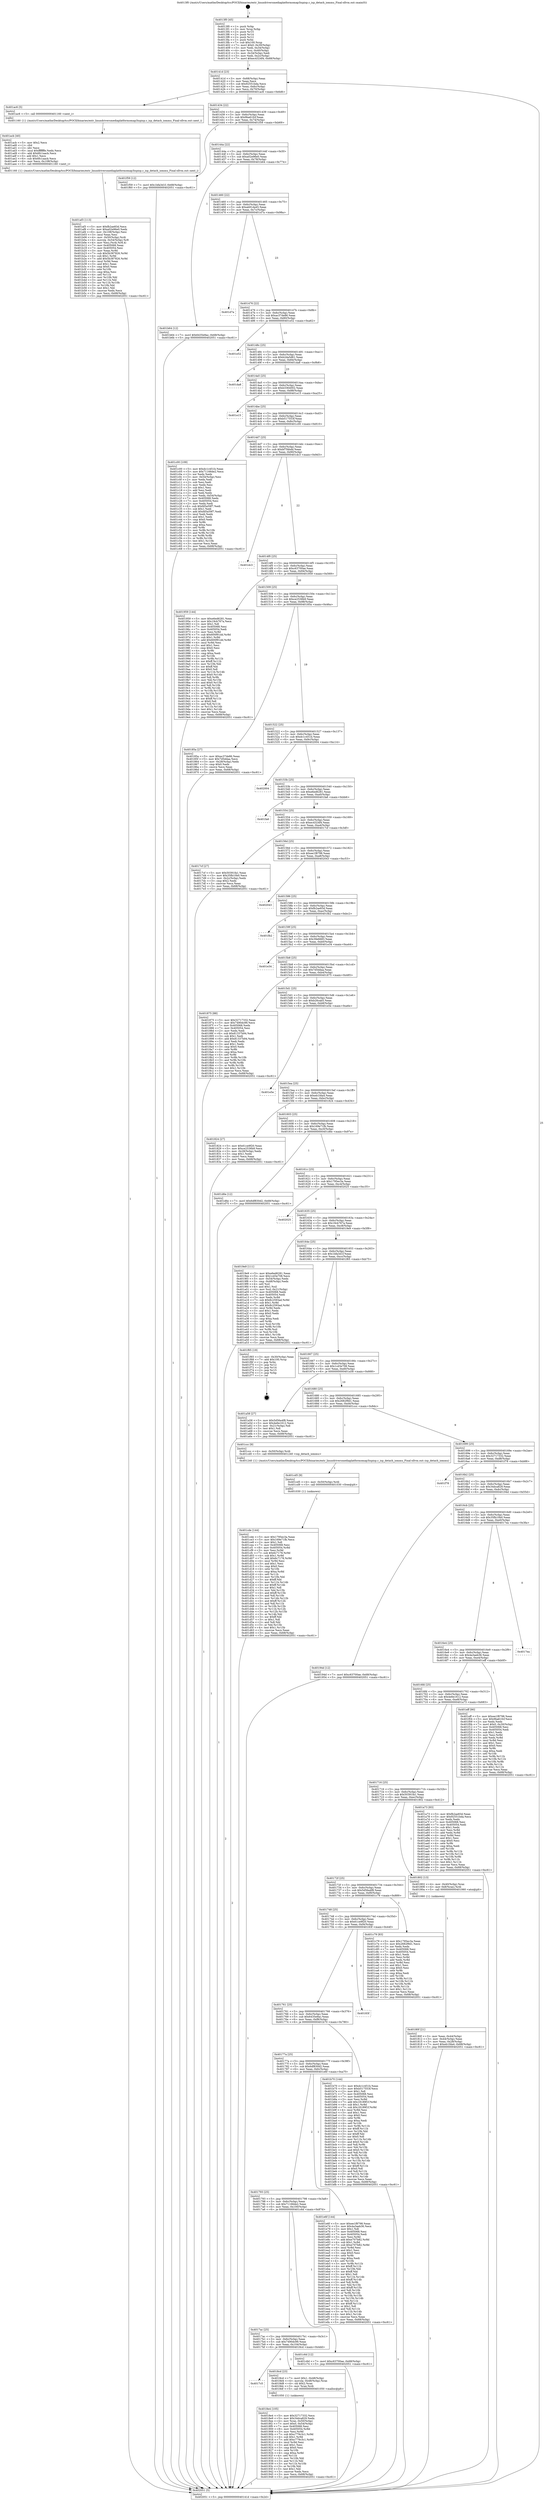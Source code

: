 digraph "0x4013f0" {
  label = "0x4013f0 (/mnt/c/Users/mathe/Desktop/tcc/POCII/binaries/extr_linuxdriversmediaplatformomap3ispisp.c_isp_detach_iommu_Final-ollvm.out::main(0))"
  labelloc = "t"
  node[shape=record]

  Entry [label="",width=0.3,height=0.3,shape=circle,fillcolor=black,style=filled]
  "0x40141d" [label="{
     0x40141d [23]\l
     | [instrs]\l
     &nbsp;&nbsp;0x40141d \<+3\>: mov -0x68(%rbp),%eax\l
     &nbsp;&nbsp;0x401420 \<+2\>: mov %eax,%ecx\l
     &nbsp;&nbsp;0x401422 \<+6\>: sub $0x92551bda,%ecx\l
     &nbsp;&nbsp;0x401428 \<+3\>: mov %eax,-0x6c(%rbp)\l
     &nbsp;&nbsp;0x40142b \<+3\>: mov %ecx,-0x70(%rbp)\l
     &nbsp;&nbsp;0x40142e \<+6\>: je 0000000000401ac6 \<main+0x6d6\>\l
  }"]
  "0x401ac6" [label="{
     0x401ac6 [5]\l
     | [instrs]\l
     &nbsp;&nbsp;0x401ac6 \<+5\>: call 0000000000401160 \<next_i\>\l
     | [calls]\l
     &nbsp;&nbsp;0x401160 \{1\} (/mnt/c/Users/mathe/Desktop/tcc/POCII/binaries/extr_linuxdriversmediaplatformomap3ispisp.c_isp_detach_iommu_Final-ollvm.out::next_i)\l
  }"]
  "0x401434" [label="{
     0x401434 [22]\l
     | [instrs]\l
     &nbsp;&nbsp;0x401434 \<+5\>: jmp 0000000000401439 \<main+0x49\>\l
     &nbsp;&nbsp;0x401439 \<+3\>: mov -0x6c(%rbp),%eax\l
     &nbsp;&nbsp;0x40143c \<+5\>: sub $0x9ba61fcf,%eax\l
     &nbsp;&nbsp;0x401441 \<+3\>: mov %eax,-0x74(%rbp)\l
     &nbsp;&nbsp;0x401444 \<+6\>: je 0000000000401f59 \<main+0xb69\>\l
  }"]
  Exit [label="",width=0.3,height=0.3,shape=circle,fillcolor=black,style=filled,peripheries=2]
  "0x401f59" [label="{
     0x401f59 [12]\l
     | [instrs]\l
     &nbsp;&nbsp;0x401f59 \<+7\>: movl $0x1bfa3d1f,-0x68(%rbp)\l
     &nbsp;&nbsp;0x401f60 \<+5\>: jmp 0000000000402051 \<main+0xc61\>\l
  }"]
  "0x40144a" [label="{
     0x40144a [22]\l
     | [instrs]\l
     &nbsp;&nbsp;0x40144a \<+5\>: jmp 000000000040144f \<main+0x5f\>\l
     &nbsp;&nbsp;0x40144f \<+3\>: mov -0x6c(%rbp),%eax\l
     &nbsp;&nbsp;0x401452 \<+5\>: sub $0xa02e96e0,%eax\l
     &nbsp;&nbsp;0x401457 \<+3\>: mov %eax,-0x78(%rbp)\l
     &nbsp;&nbsp;0x40145a \<+6\>: je 0000000000401b64 \<main+0x774\>\l
  }"]
  "0x401cde" [label="{
     0x401cde [144]\l
     | [instrs]\l
     &nbsp;&nbsp;0x401cde \<+5\>: mov $0x1795ec3a,%eax\l
     &nbsp;&nbsp;0x401ce3 \<+5\>: mov $0x169e71fb,%ecx\l
     &nbsp;&nbsp;0x401ce8 \<+2\>: mov $0x1,%dl\l
     &nbsp;&nbsp;0x401cea \<+7\>: mov 0x405068,%esi\l
     &nbsp;&nbsp;0x401cf1 \<+8\>: mov 0x405054,%r8d\l
     &nbsp;&nbsp;0x401cf9 \<+3\>: mov %esi,%r9d\l
     &nbsp;&nbsp;0x401cfc \<+7\>: sub $0x6c7178,%r9d\l
     &nbsp;&nbsp;0x401d03 \<+4\>: sub $0x1,%r9d\l
     &nbsp;&nbsp;0x401d07 \<+7\>: add $0x6c7178,%r9d\l
     &nbsp;&nbsp;0x401d0e \<+4\>: imul %r9d,%esi\l
     &nbsp;&nbsp;0x401d12 \<+3\>: and $0x1,%esi\l
     &nbsp;&nbsp;0x401d15 \<+3\>: cmp $0x0,%esi\l
     &nbsp;&nbsp;0x401d18 \<+4\>: sete %r10b\l
     &nbsp;&nbsp;0x401d1c \<+4\>: cmp $0xa,%r8d\l
     &nbsp;&nbsp;0x401d20 \<+4\>: setl %r11b\l
     &nbsp;&nbsp;0x401d24 \<+3\>: mov %r10b,%bl\l
     &nbsp;&nbsp;0x401d27 \<+3\>: xor $0xff,%bl\l
     &nbsp;&nbsp;0x401d2a \<+3\>: mov %r11b,%r14b\l
     &nbsp;&nbsp;0x401d2d \<+4\>: xor $0xff,%r14b\l
     &nbsp;&nbsp;0x401d31 \<+3\>: xor $0x1,%dl\l
     &nbsp;&nbsp;0x401d34 \<+3\>: mov %bl,%r15b\l
     &nbsp;&nbsp;0x401d37 \<+4\>: and $0xff,%r15b\l
     &nbsp;&nbsp;0x401d3b \<+3\>: and %dl,%r10b\l
     &nbsp;&nbsp;0x401d3e \<+3\>: mov %r14b,%r12b\l
     &nbsp;&nbsp;0x401d41 \<+4\>: and $0xff,%r12b\l
     &nbsp;&nbsp;0x401d45 \<+3\>: and %dl,%r11b\l
     &nbsp;&nbsp;0x401d48 \<+3\>: or %r10b,%r15b\l
     &nbsp;&nbsp;0x401d4b \<+3\>: or %r11b,%r12b\l
     &nbsp;&nbsp;0x401d4e \<+3\>: xor %r12b,%r15b\l
     &nbsp;&nbsp;0x401d51 \<+3\>: or %r14b,%bl\l
     &nbsp;&nbsp;0x401d54 \<+3\>: xor $0xff,%bl\l
     &nbsp;&nbsp;0x401d57 \<+3\>: or $0x1,%dl\l
     &nbsp;&nbsp;0x401d5a \<+2\>: and %dl,%bl\l
     &nbsp;&nbsp;0x401d5c \<+3\>: or %bl,%r15b\l
     &nbsp;&nbsp;0x401d5f \<+4\>: test $0x1,%r15b\l
     &nbsp;&nbsp;0x401d63 \<+3\>: cmovne %ecx,%eax\l
     &nbsp;&nbsp;0x401d66 \<+3\>: mov %eax,-0x68(%rbp)\l
     &nbsp;&nbsp;0x401d69 \<+5\>: jmp 0000000000402051 \<main+0xc61\>\l
  }"]
  "0x401b64" [label="{
     0x401b64 [12]\l
     | [instrs]\l
     &nbsp;&nbsp;0x401b64 \<+7\>: movl $0x6435e9ac,-0x68(%rbp)\l
     &nbsp;&nbsp;0x401b6b \<+5\>: jmp 0000000000402051 \<main+0xc61\>\l
  }"]
  "0x401460" [label="{
     0x401460 [22]\l
     | [instrs]\l
     &nbsp;&nbsp;0x401460 \<+5\>: jmp 0000000000401465 \<main+0x75\>\l
     &nbsp;&nbsp;0x401465 \<+3\>: mov -0x6c(%rbp),%eax\l
     &nbsp;&nbsp;0x401468 \<+5\>: sub $0xab91da45,%eax\l
     &nbsp;&nbsp;0x40146d \<+3\>: mov %eax,-0x7c(%rbp)\l
     &nbsp;&nbsp;0x401470 \<+6\>: je 0000000000401d7a \<main+0x98a\>\l
  }"]
  "0x401cd5" [label="{
     0x401cd5 [9]\l
     | [instrs]\l
     &nbsp;&nbsp;0x401cd5 \<+4\>: mov -0x50(%rbp),%rdi\l
     &nbsp;&nbsp;0x401cd9 \<+5\>: call 0000000000401030 \<free@plt\>\l
     | [calls]\l
     &nbsp;&nbsp;0x401030 \{1\} (unknown)\l
  }"]
  "0x401d7a" [label="{
     0x401d7a\l
  }", style=dashed]
  "0x401476" [label="{
     0x401476 [22]\l
     | [instrs]\l
     &nbsp;&nbsp;0x401476 \<+5\>: jmp 000000000040147b \<main+0x8b\>\l
     &nbsp;&nbsp;0x40147b \<+3\>: mov -0x6c(%rbp),%eax\l
     &nbsp;&nbsp;0x40147e \<+5\>: sub $0xac37de86,%eax\l
     &nbsp;&nbsp;0x401483 \<+3\>: mov %eax,-0x80(%rbp)\l
     &nbsp;&nbsp;0x401486 \<+6\>: je 0000000000401e52 \<main+0xa62\>\l
  }"]
  "0x401af3" [label="{
     0x401af3 [113]\l
     | [instrs]\l
     &nbsp;&nbsp;0x401af3 \<+5\>: mov $0xfb2ae83d,%ecx\l
     &nbsp;&nbsp;0x401af8 \<+5\>: mov $0xa02e96e0,%edx\l
     &nbsp;&nbsp;0x401afd \<+6\>: mov -0x108(%rbp),%esi\l
     &nbsp;&nbsp;0x401b03 \<+3\>: imul %eax,%esi\l
     &nbsp;&nbsp;0x401b06 \<+4\>: mov -0x50(%rbp),%rdi\l
     &nbsp;&nbsp;0x401b0a \<+4\>: movslq -0x54(%rbp),%r8\l
     &nbsp;&nbsp;0x401b0e \<+4\>: mov %esi,(%rdi,%r8,4)\l
     &nbsp;&nbsp;0x401b12 \<+7\>: mov 0x405068,%eax\l
     &nbsp;&nbsp;0x401b19 \<+7\>: mov 0x405054,%esi\l
     &nbsp;&nbsp;0x401b20 \<+3\>: mov %eax,%r9d\l
     &nbsp;&nbsp;0x401b23 \<+7\>: sub $0x5b387826,%r9d\l
     &nbsp;&nbsp;0x401b2a \<+4\>: sub $0x1,%r9d\l
     &nbsp;&nbsp;0x401b2e \<+7\>: add $0x5b387826,%r9d\l
     &nbsp;&nbsp;0x401b35 \<+4\>: imul %r9d,%eax\l
     &nbsp;&nbsp;0x401b39 \<+3\>: and $0x1,%eax\l
     &nbsp;&nbsp;0x401b3c \<+3\>: cmp $0x0,%eax\l
     &nbsp;&nbsp;0x401b3f \<+4\>: sete %r10b\l
     &nbsp;&nbsp;0x401b43 \<+3\>: cmp $0xa,%esi\l
     &nbsp;&nbsp;0x401b46 \<+4\>: setl %r11b\l
     &nbsp;&nbsp;0x401b4a \<+3\>: mov %r10b,%bl\l
     &nbsp;&nbsp;0x401b4d \<+3\>: and %r11b,%bl\l
     &nbsp;&nbsp;0x401b50 \<+3\>: xor %r11b,%r10b\l
     &nbsp;&nbsp;0x401b53 \<+3\>: or %r10b,%bl\l
     &nbsp;&nbsp;0x401b56 \<+3\>: test $0x1,%bl\l
     &nbsp;&nbsp;0x401b59 \<+3\>: cmovne %edx,%ecx\l
     &nbsp;&nbsp;0x401b5c \<+3\>: mov %ecx,-0x68(%rbp)\l
     &nbsp;&nbsp;0x401b5f \<+5\>: jmp 0000000000402051 \<main+0xc61\>\l
  }"]
  "0x401e52" [label="{
     0x401e52\l
  }", style=dashed]
  "0x40148c" [label="{
     0x40148c [25]\l
     | [instrs]\l
     &nbsp;&nbsp;0x40148c \<+5\>: jmp 0000000000401491 \<main+0xa1\>\l
     &nbsp;&nbsp;0x401491 \<+3\>: mov -0x6c(%rbp),%eax\l
     &nbsp;&nbsp;0x401494 \<+5\>: sub $0xb2da5d61,%eax\l
     &nbsp;&nbsp;0x401499 \<+6\>: mov %eax,-0x84(%rbp)\l
     &nbsp;&nbsp;0x40149f \<+6\>: je 0000000000401da8 \<main+0x9b8\>\l
  }"]
  "0x401acb" [label="{
     0x401acb [40]\l
     | [instrs]\l
     &nbsp;&nbsp;0x401acb \<+5\>: mov $0x2,%ecx\l
     &nbsp;&nbsp;0x401ad0 \<+1\>: cltd\l
     &nbsp;&nbsp;0x401ad1 \<+2\>: idiv %ecx\l
     &nbsp;&nbsp;0x401ad3 \<+6\>: imul $0xfffffffe,%edx,%ecx\l
     &nbsp;&nbsp;0x401ad9 \<+6\>: add $0x6fc1aacb,%ecx\l
     &nbsp;&nbsp;0x401adf \<+3\>: add $0x1,%ecx\l
     &nbsp;&nbsp;0x401ae2 \<+6\>: sub $0x6fc1aacb,%ecx\l
     &nbsp;&nbsp;0x401ae8 \<+6\>: mov %ecx,-0x108(%rbp)\l
     &nbsp;&nbsp;0x401aee \<+5\>: call 0000000000401160 \<next_i\>\l
     | [calls]\l
     &nbsp;&nbsp;0x401160 \{1\} (/mnt/c/Users/mathe/Desktop/tcc/POCII/binaries/extr_linuxdriversmediaplatformomap3ispisp.c_isp_detach_iommu_Final-ollvm.out::next_i)\l
  }"]
  "0x401da8" [label="{
     0x401da8\l
  }", style=dashed]
  "0x4014a5" [label="{
     0x4014a5 [25]\l
     | [instrs]\l
     &nbsp;&nbsp;0x4014a5 \<+5\>: jmp 00000000004014aa \<main+0xba\>\l
     &nbsp;&nbsp;0x4014aa \<+3\>: mov -0x6c(%rbp),%eax\l
     &nbsp;&nbsp;0x4014ad \<+5\>: sub $0xb3364002,%eax\l
     &nbsp;&nbsp;0x4014b2 \<+6\>: mov %eax,-0x88(%rbp)\l
     &nbsp;&nbsp;0x4014b8 \<+6\>: je 0000000000401e15 \<main+0xa25\>\l
  }"]
  "0x4018e4" [label="{
     0x4018e4 [105]\l
     | [instrs]\l
     &nbsp;&nbsp;0x4018e4 \<+5\>: mov $0x32717332,%ecx\l
     &nbsp;&nbsp;0x4018e9 \<+5\>: mov $0x34dca829,%edx\l
     &nbsp;&nbsp;0x4018ee \<+4\>: mov %rax,-0x50(%rbp)\l
     &nbsp;&nbsp;0x4018f2 \<+7\>: movl $0x0,-0x54(%rbp)\l
     &nbsp;&nbsp;0x4018f9 \<+7\>: mov 0x405068,%esi\l
     &nbsp;&nbsp;0x401900 \<+8\>: mov 0x405054,%r8d\l
     &nbsp;&nbsp;0x401908 \<+3\>: mov %esi,%r9d\l
     &nbsp;&nbsp;0x40190b \<+7\>: sub $0xc779c3c1,%r9d\l
     &nbsp;&nbsp;0x401912 \<+4\>: sub $0x1,%r9d\l
     &nbsp;&nbsp;0x401916 \<+7\>: add $0xc779c3c1,%r9d\l
     &nbsp;&nbsp;0x40191d \<+4\>: imul %r9d,%esi\l
     &nbsp;&nbsp;0x401921 \<+3\>: and $0x1,%esi\l
     &nbsp;&nbsp;0x401924 \<+3\>: cmp $0x0,%esi\l
     &nbsp;&nbsp;0x401927 \<+4\>: sete %r10b\l
     &nbsp;&nbsp;0x40192b \<+4\>: cmp $0xa,%r8d\l
     &nbsp;&nbsp;0x40192f \<+4\>: setl %r11b\l
     &nbsp;&nbsp;0x401933 \<+3\>: mov %r10b,%bl\l
     &nbsp;&nbsp;0x401936 \<+3\>: and %r11b,%bl\l
     &nbsp;&nbsp;0x401939 \<+3\>: xor %r11b,%r10b\l
     &nbsp;&nbsp;0x40193c \<+3\>: or %r10b,%bl\l
     &nbsp;&nbsp;0x40193f \<+3\>: test $0x1,%bl\l
     &nbsp;&nbsp;0x401942 \<+3\>: cmovne %edx,%ecx\l
     &nbsp;&nbsp;0x401945 \<+3\>: mov %ecx,-0x68(%rbp)\l
     &nbsp;&nbsp;0x401948 \<+5\>: jmp 0000000000402051 \<main+0xc61\>\l
  }"]
  "0x401e15" [label="{
     0x401e15\l
  }", style=dashed]
  "0x4014be" [label="{
     0x4014be [25]\l
     | [instrs]\l
     &nbsp;&nbsp;0x4014be \<+5\>: jmp 00000000004014c3 \<main+0xd3\>\l
     &nbsp;&nbsp;0x4014c3 \<+3\>: mov -0x6c(%rbp),%eax\l
     &nbsp;&nbsp;0x4014c6 \<+5\>: sub $0xb517553f,%eax\l
     &nbsp;&nbsp;0x4014cb \<+6\>: mov %eax,-0x8c(%rbp)\l
     &nbsp;&nbsp;0x4014d1 \<+6\>: je 0000000000401c00 \<main+0x810\>\l
  }"]
  "0x4017c5" [label="{
     0x4017c5\l
  }", style=dashed]
  "0x401c00" [label="{
     0x401c00 [109]\l
     | [instrs]\l
     &nbsp;&nbsp;0x401c00 \<+5\>: mov $0xdc1c451b,%eax\l
     &nbsp;&nbsp;0x401c05 \<+5\>: mov $0x71166de2,%ecx\l
     &nbsp;&nbsp;0x401c0a \<+2\>: xor %edx,%edx\l
     &nbsp;&nbsp;0x401c0c \<+3\>: mov -0x54(%rbp),%esi\l
     &nbsp;&nbsp;0x401c0f \<+2\>: mov %edx,%edi\l
     &nbsp;&nbsp;0x401c11 \<+2\>: sub %esi,%edi\l
     &nbsp;&nbsp;0x401c13 \<+2\>: mov %edx,%esi\l
     &nbsp;&nbsp;0x401c15 \<+3\>: sub $0x1,%esi\l
     &nbsp;&nbsp;0x401c18 \<+2\>: add %esi,%edi\l
     &nbsp;&nbsp;0x401c1a \<+2\>: sub %edi,%edx\l
     &nbsp;&nbsp;0x401c1c \<+3\>: mov %edx,-0x54(%rbp)\l
     &nbsp;&nbsp;0x401c1f \<+7\>: mov 0x405068,%edx\l
     &nbsp;&nbsp;0x401c26 \<+7\>: mov 0x405054,%esi\l
     &nbsp;&nbsp;0x401c2d \<+2\>: mov %edx,%edi\l
     &nbsp;&nbsp;0x401c2f \<+6\>: sub $0xfd5a59f7,%edi\l
     &nbsp;&nbsp;0x401c35 \<+3\>: sub $0x1,%edi\l
     &nbsp;&nbsp;0x401c38 \<+6\>: add $0xfd5a59f7,%edi\l
     &nbsp;&nbsp;0x401c3e \<+3\>: imul %edi,%edx\l
     &nbsp;&nbsp;0x401c41 \<+3\>: and $0x1,%edx\l
     &nbsp;&nbsp;0x401c44 \<+3\>: cmp $0x0,%edx\l
     &nbsp;&nbsp;0x401c47 \<+4\>: sete %r8b\l
     &nbsp;&nbsp;0x401c4b \<+3\>: cmp $0xa,%esi\l
     &nbsp;&nbsp;0x401c4e \<+4\>: setl %r9b\l
     &nbsp;&nbsp;0x401c52 \<+3\>: mov %r8b,%r10b\l
     &nbsp;&nbsp;0x401c55 \<+3\>: and %r9b,%r10b\l
     &nbsp;&nbsp;0x401c58 \<+3\>: xor %r9b,%r8b\l
     &nbsp;&nbsp;0x401c5b \<+3\>: or %r8b,%r10b\l
     &nbsp;&nbsp;0x401c5e \<+4\>: test $0x1,%r10b\l
     &nbsp;&nbsp;0x401c62 \<+3\>: cmovne %ecx,%eax\l
     &nbsp;&nbsp;0x401c65 \<+3\>: mov %eax,-0x68(%rbp)\l
     &nbsp;&nbsp;0x401c68 \<+5\>: jmp 0000000000402051 \<main+0xc61\>\l
  }"]
  "0x4014d7" [label="{
     0x4014d7 [25]\l
     | [instrs]\l
     &nbsp;&nbsp;0x4014d7 \<+5\>: jmp 00000000004014dc \<main+0xec\>\l
     &nbsp;&nbsp;0x4014dc \<+3\>: mov -0x6c(%rbp),%eax\l
     &nbsp;&nbsp;0x4014df \<+5\>: sub $0xbf7f4bdd,%eax\l
     &nbsp;&nbsp;0x4014e4 \<+6\>: mov %eax,-0x90(%rbp)\l
     &nbsp;&nbsp;0x4014ea \<+6\>: je 0000000000401dc3 \<main+0x9d3\>\l
  }"]
  "0x4018cd" [label="{
     0x4018cd [23]\l
     | [instrs]\l
     &nbsp;&nbsp;0x4018cd \<+7\>: movl $0x1,-0x48(%rbp)\l
     &nbsp;&nbsp;0x4018d4 \<+4\>: movslq -0x48(%rbp),%rax\l
     &nbsp;&nbsp;0x4018d8 \<+4\>: shl $0x2,%rax\l
     &nbsp;&nbsp;0x4018dc \<+3\>: mov %rax,%rdi\l
     &nbsp;&nbsp;0x4018df \<+5\>: call 0000000000401050 \<malloc@plt\>\l
     | [calls]\l
     &nbsp;&nbsp;0x401050 \{1\} (unknown)\l
  }"]
  "0x401dc3" [label="{
     0x401dc3\l
  }", style=dashed]
  "0x4014f0" [label="{
     0x4014f0 [25]\l
     | [instrs]\l
     &nbsp;&nbsp;0x4014f0 \<+5\>: jmp 00000000004014f5 \<main+0x105\>\l
     &nbsp;&nbsp;0x4014f5 \<+3\>: mov -0x6c(%rbp),%eax\l
     &nbsp;&nbsp;0x4014f8 \<+5\>: sub $0xc63700ae,%eax\l
     &nbsp;&nbsp;0x4014fd \<+6\>: mov %eax,-0x94(%rbp)\l
     &nbsp;&nbsp;0x401503 \<+6\>: je 0000000000401959 \<main+0x569\>\l
  }"]
  "0x4017ac" [label="{
     0x4017ac [25]\l
     | [instrs]\l
     &nbsp;&nbsp;0x4017ac \<+5\>: jmp 00000000004017b1 \<main+0x3c1\>\l
     &nbsp;&nbsp;0x4017b1 \<+3\>: mov -0x6c(%rbp),%eax\l
     &nbsp;&nbsp;0x4017b4 \<+5\>: sub $0x7490dc99,%eax\l
     &nbsp;&nbsp;0x4017b9 \<+6\>: mov %eax,-0x104(%rbp)\l
     &nbsp;&nbsp;0x4017bf \<+6\>: je 00000000004018cd \<main+0x4dd\>\l
  }"]
  "0x401959" [label="{
     0x401959 [144]\l
     | [instrs]\l
     &nbsp;&nbsp;0x401959 \<+5\>: mov $0xe6ed6281,%eax\l
     &nbsp;&nbsp;0x40195e \<+5\>: mov $0x19cb767a,%ecx\l
     &nbsp;&nbsp;0x401963 \<+2\>: mov $0x1,%dl\l
     &nbsp;&nbsp;0x401965 \<+7\>: mov 0x405068,%esi\l
     &nbsp;&nbsp;0x40196c \<+7\>: mov 0x405054,%edi\l
     &nbsp;&nbsp;0x401973 \<+3\>: mov %esi,%r8d\l
     &nbsp;&nbsp;0x401976 \<+7\>: sub $0x600f91dd,%r8d\l
     &nbsp;&nbsp;0x40197d \<+4\>: sub $0x1,%r8d\l
     &nbsp;&nbsp;0x401981 \<+7\>: add $0x600f91dd,%r8d\l
     &nbsp;&nbsp;0x401988 \<+4\>: imul %r8d,%esi\l
     &nbsp;&nbsp;0x40198c \<+3\>: and $0x1,%esi\l
     &nbsp;&nbsp;0x40198f \<+3\>: cmp $0x0,%esi\l
     &nbsp;&nbsp;0x401992 \<+4\>: sete %r9b\l
     &nbsp;&nbsp;0x401996 \<+3\>: cmp $0xa,%edi\l
     &nbsp;&nbsp;0x401999 \<+4\>: setl %r10b\l
     &nbsp;&nbsp;0x40199d \<+3\>: mov %r9b,%r11b\l
     &nbsp;&nbsp;0x4019a0 \<+4\>: xor $0xff,%r11b\l
     &nbsp;&nbsp;0x4019a4 \<+3\>: mov %r10b,%bl\l
     &nbsp;&nbsp;0x4019a7 \<+3\>: xor $0xff,%bl\l
     &nbsp;&nbsp;0x4019aa \<+3\>: xor $0x0,%dl\l
     &nbsp;&nbsp;0x4019ad \<+3\>: mov %r11b,%r14b\l
     &nbsp;&nbsp;0x4019b0 \<+4\>: and $0x0,%r14b\l
     &nbsp;&nbsp;0x4019b4 \<+3\>: and %dl,%r9b\l
     &nbsp;&nbsp;0x4019b7 \<+3\>: mov %bl,%r15b\l
     &nbsp;&nbsp;0x4019ba \<+4\>: and $0x0,%r15b\l
     &nbsp;&nbsp;0x4019be \<+3\>: and %dl,%r10b\l
     &nbsp;&nbsp;0x4019c1 \<+3\>: or %r9b,%r14b\l
     &nbsp;&nbsp;0x4019c4 \<+3\>: or %r10b,%r15b\l
     &nbsp;&nbsp;0x4019c7 \<+3\>: xor %r15b,%r14b\l
     &nbsp;&nbsp;0x4019ca \<+3\>: or %bl,%r11b\l
     &nbsp;&nbsp;0x4019cd \<+4\>: xor $0xff,%r11b\l
     &nbsp;&nbsp;0x4019d1 \<+3\>: or $0x0,%dl\l
     &nbsp;&nbsp;0x4019d4 \<+3\>: and %dl,%r11b\l
     &nbsp;&nbsp;0x4019d7 \<+3\>: or %r11b,%r14b\l
     &nbsp;&nbsp;0x4019da \<+4\>: test $0x1,%r14b\l
     &nbsp;&nbsp;0x4019de \<+3\>: cmovne %ecx,%eax\l
     &nbsp;&nbsp;0x4019e1 \<+3\>: mov %eax,-0x68(%rbp)\l
     &nbsp;&nbsp;0x4019e4 \<+5\>: jmp 0000000000402051 \<main+0xc61\>\l
  }"]
  "0x401509" [label="{
     0x401509 [25]\l
     | [instrs]\l
     &nbsp;&nbsp;0x401509 \<+5\>: jmp 000000000040150e \<main+0x11e\>\l
     &nbsp;&nbsp;0x40150e \<+3\>: mov -0x6c(%rbp),%eax\l
     &nbsp;&nbsp;0x401511 \<+5\>: sub $0xce2536b9,%eax\l
     &nbsp;&nbsp;0x401516 \<+6\>: mov %eax,-0x98(%rbp)\l
     &nbsp;&nbsp;0x40151c \<+6\>: je 000000000040185a \<main+0x46a\>\l
  }"]
  "0x401c6d" [label="{
     0x401c6d [12]\l
     | [instrs]\l
     &nbsp;&nbsp;0x401c6d \<+7\>: movl $0xc63700ae,-0x68(%rbp)\l
     &nbsp;&nbsp;0x401c74 \<+5\>: jmp 0000000000402051 \<main+0xc61\>\l
  }"]
  "0x40185a" [label="{
     0x40185a [27]\l
     | [instrs]\l
     &nbsp;&nbsp;0x40185a \<+5\>: mov $0xac37de86,%eax\l
     &nbsp;&nbsp;0x40185f \<+5\>: mov $0x7d5ddaa,%ecx\l
     &nbsp;&nbsp;0x401864 \<+3\>: mov -0x28(%rbp),%edx\l
     &nbsp;&nbsp;0x401867 \<+3\>: cmp $0x0,%edx\l
     &nbsp;&nbsp;0x40186a \<+3\>: cmove %ecx,%eax\l
     &nbsp;&nbsp;0x40186d \<+3\>: mov %eax,-0x68(%rbp)\l
     &nbsp;&nbsp;0x401870 \<+5\>: jmp 0000000000402051 \<main+0xc61\>\l
  }"]
  "0x401522" [label="{
     0x401522 [25]\l
     | [instrs]\l
     &nbsp;&nbsp;0x401522 \<+5\>: jmp 0000000000401527 \<main+0x137\>\l
     &nbsp;&nbsp;0x401527 \<+3\>: mov -0x6c(%rbp),%eax\l
     &nbsp;&nbsp;0x40152a \<+5\>: sub $0xdc1c451b,%eax\l
     &nbsp;&nbsp;0x40152f \<+6\>: mov %eax,-0x9c(%rbp)\l
     &nbsp;&nbsp;0x401535 \<+6\>: je 0000000000402004 \<main+0xc14\>\l
  }"]
  "0x401793" [label="{
     0x401793 [25]\l
     | [instrs]\l
     &nbsp;&nbsp;0x401793 \<+5\>: jmp 0000000000401798 \<main+0x3a8\>\l
     &nbsp;&nbsp;0x401798 \<+3\>: mov -0x6c(%rbp),%eax\l
     &nbsp;&nbsp;0x40179b \<+5\>: sub $0x71166de2,%eax\l
     &nbsp;&nbsp;0x4017a0 \<+6\>: mov %eax,-0x100(%rbp)\l
     &nbsp;&nbsp;0x4017a6 \<+6\>: je 0000000000401c6d \<main+0x87d\>\l
  }"]
  "0x402004" [label="{
     0x402004\l
  }", style=dashed]
  "0x40153b" [label="{
     0x40153b [25]\l
     | [instrs]\l
     &nbsp;&nbsp;0x40153b \<+5\>: jmp 0000000000401540 \<main+0x150\>\l
     &nbsp;&nbsp;0x401540 \<+3\>: mov -0x6c(%rbp),%eax\l
     &nbsp;&nbsp;0x401543 \<+5\>: sub $0xe6ed6281,%eax\l
     &nbsp;&nbsp;0x401548 \<+6\>: mov %eax,-0xa0(%rbp)\l
     &nbsp;&nbsp;0x40154e \<+6\>: je 0000000000401fa6 \<main+0xbb6\>\l
  }"]
  "0x401e6f" [label="{
     0x401e6f [144]\l
     | [instrs]\l
     &nbsp;&nbsp;0x401e6f \<+5\>: mov $0xee1f8798,%eax\l
     &nbsp;&nbsp;0x401e74 \<+5\>: mov $0x4a3aeb36,%ecx\l
     &nbsp;&nbsp;0x401e79 \<+2\>: mov $0x1,%dl\l
     &nbsp;&nbsp;0x401e7b \<+7\>: mov 0x405068,%esi\l
     &nbsp;&nbsp;0x401e82 \<+7\>: mov 0x405054,%edi\l
     &nbsp;&nbsp;0x401e89 \<+3\>: mov %esi,%r8d\l
     &nbsp;&nbsp;0x401e8c \<+7\>: add $0xe707b82,%r8d\l
     &nbsp;&nbsp;0x401e93 \<+4\>: sub $0x1,%r8d\l
     &nbsp;&nbsp;0x401e97 \<+7\>: sub $0xe707b82,%r8d\l
     &nbsp;&nbsp;0x401e9e \<+4\>: imul %r8d,%esi\l
     &nbsp;&nbsp;0x401ea2 \<+3\>: and $0x1,%esi\l
     &nbsp;&nbsp;0x401ea5 \<+3\>: cmp $0x0,%esi\l
     &nbsp;&nbsp;0x401ea8 \<+4\>: sete %r9b\l
     &nbsp;&nbsp;0x401eac \<+3\>: cmp $0xa,%edi\l
     &nbsp;&nbsp;0x401eaf \<+4\>: setl %r10b\l
     &nbsp;&nbsp;0x401eb3 \<+3\>: mov %r9b,%r11b\l
     &nbsp;&nbsp;0x401eb6 \<+4\>: xor $0xff,%r11b\l
     &nbsp;&nbsp;0x401eba \<+3\>: mov %r10b,%bl\l
     &nbsp;&nbsp;0x401ebd \<+3\>: xor $0xff,%bl\l
     &nbsp;&nbsp;0x401ec0 \<+3\>: xor $0x1,%dl\l
     &nbsp;&nbsp;0x401ec3 \<+3\>: mov %r11b,%r14b\l
     &nbsp;&nbsp;0x401ec6 \<+4\>: and $0xff,%r14b\l
     &nbsp;&nbsp;0x401eca \<+3\>: and %dl,%r9b\l
     &nbsp;&nbsp;0x401ecd \<+3\>: mov %bl,%r15b\l
     &nbsp;&nbsp;0x401ed0 \<+4\>: and $0xff,%r15b\l
     &nbsp;&nbsp;0x401ed4 \<+3\>: and %dl,%r10b\l
     &nbsp;&nbsp;0x401ed7 \<+3\>: or %r9b,%r14b\l
     &nbsp;&nbsp;0x401eda \<+3\>: or %r10b,%r15b\l
     &nbsp;&nbsp;0x401edd \<+3\>: xor %r15b,%r14b\l
     &nbsp;&nbsp;0x401ee0 \<+3\>: or %bl,%r11b\l
     &nbsp;&nbsp;0x401ee3 \<+4\>: xor $0xff,%r11b\l
     &nbsp;&nbsp;0x401ee7 \<+3\>: or $0x1,%dl\l
     &nbsp;&nbsp;0x401eea \<+3\>: and %dl,%r11b\l
     &nbsp;&nbsp;0x401eed \<+3\>: or %r11b,%r14b\l
     &nbsp;&nbsp;0x401ef0 \<+4\>: test $0x1,%r14b\l
     &nbsp;&nbsp;0x401ef4 \<+3\>: cmovne %ecx,%eax\l
     &nbsp;&nbsp;0x401ef7 \<+3\>: mov %eax,-0x68(%rbp)\l
     &nbsp;&nbsp;0x401efa \<+5\>: jmp 0000000000402051 \<main+0xc61\>\l
  }"]
  "0x401fa6" [label="{
     0x401fa6\l
  }", style=dashed]
  "0x401554" [label="{
     0x401554 [25]\l
     | [instrs]\l
     &nbsp;&nbsp;0x401554 \<+5\>: jmp 0000000000401559 \<main+0x169\>\l
     &nbsp;&nbsp;0x401559 \<+3\>: mov -0x6c(%rbp),%eax\l
     &nbsp;&nbsp;0x40155c \<+5\>: sub $0xec4324f4,%eax\l
     &nbsp;&nbsp;0x401561 \<+6\>: mov %eax,-0xa4(%rbp)\l
     &nbsp;&nbsp;0x401567 \<+6\>: je 00000000004017cf \<main+0x3df\>\l
  }"]
  "0x40177a" [label="{
     0x40177a [25]\l
     | [instrs]\l
     &nbsp;&nbsp;0x40177a \<+5\>: jmp 000000000040177f \<main+0x38f\>\l
     &nbsp;&nbsp;0x40177f \<+3\>: mov -0x6c(%rbp),%eax\l
     &nbsp;&nbsp;0x401782 \<+5\>: sub $0x6df830d2,%eax\l
     &nbsp;&nbsp;0x401787 \<+6\>: mov %eax,-0xfc(%rbp)\l
     &nbsp;&nbsp;0x40178d \<+6\>: je 0000000000401e6f \<main+0xa7f\>\l
  }"]
  "0x4017cf" [label="{
     0x4017cf [27]\l
     | [instrs]\l
     &nbsp;&nbsp;0x4017cf \<+5\>: mov $0x50391fa1,%eax\l
     &nbsp;&nbsp;0x4017d4 \<+5\>: mov $0x35fb10b0,%ecx\l
     &nbsp;&nbsp;0x4017d9 \<+3\>: mov -0x2c(%rbp),%edx\l
     &nbsp;&nbsp;0x4017dc \<+3\>: cmp $0x2,%edx\l
     &nbsp;&nbsp;0x4017df \<+3\>: cmovne %ecx,%eax\l
     &nbsp;&nbsp;0x4017e2 \<+3\>: mov %eax,-0x68(%rbp)\l
     &nbsp;&nbsp;0x4017e5 \<+5\>: jmp 0000000000402051 \<main+0xc61\>\l
  }"]
  "0x40156d" [label="{
     0x40156d [25]\l
     | [instrs]\l
     &nbsp;&nbsp;0x40156d \<+5\>: jmp 0000000000401572 \<main+0x182\>\l
     &nbsp;&nbsp;0x401572 \<+3\>: mov -0x6c(%rbp),%eax\l
     &nbsp;&nbsp;0x401575 \<+5\>: sub $0xee1f8798,%eax\l
     &nbsp;&nbsp;0x40157a \<+6\>: mov %eax,-0xa8(%rbp)\l
     &nbsp;&nbsp;0x401580 \<+6\>: je 0000000000402043 \<main+0xc53\>\l
  }"]
  "0x402051" [label="{
     0x402051 [5]\l
     | [instrs]\l
     &nbsp;&nbsp;0x402051 \<+5\>: jmp 000000000040141d \<main+0x2d\>\l
  }"]
  "0x4013f0" [label="{
     0x4013f0 [45]\l
     | [instrs]\l
     &nbsp;&nbsp;0x4013f0 \<+1\>: push %rbp\l
     &nbsp;&nbsp;0x4013f1 \<+3\>: mov %rsp,%rbp\l
     &nbsp;&nbsp;0x4013f4 \<+2\>: push %r15\l
     &nbsp;&nbsp;0x4013f6 \<+2\>: push %r14\l
     &nbsp;&nbsp;0x4013f8 \<+2\>: push %r12\l
     &nbsp;&nbsp;0x4013fa \<+1\>: push %rbx\l
     &nbsp;&nbsp;0x4013fb \<+7\>: sub $0x100,%rsp\l
     &nbsp;&nbsp;0x401402 \<+7\>: movl $0x0,-0x30(%rbp)\l
     &nbsp;&nbsp;0x401409 \<+3\>: mov %edi,-0x34(%rbp)\l
     &nbsp;&nbsp;0x40140c \<+4\>: mov %rsi,-0x40(%rbp)\l
     &nbsp;&nbsp;0x401410 \<+3\>: mov -0x34(%rbp),%edi\l
     &nbsp;&nbsp;0x401413 \<+3\>: mov %edi,-0x2c(%rbp)\l
     &nbsp;&nbsp;0x401416 \<+7\>: movl $0xec4324f4,-0x68(%rbp)\l
  }"]
  "0x401b70" [label="{
     0x401b70 [144]\l
     | [instrs]\l
     &nbsp;&nbsp;0x401b70 \<+5\>: mov $0xdc1c451b,%eax\l
     &nbsp;&nbsp;0x401b75 \<+5\>: mov $0xb517553f,%ecx\l
     &nbsp;&nbsp;0x401b7a \<+2\>: mov $0x1,%dl\l
     &nbsp;&nbsp;0x401b7c \<+7\>: mov 0x405068,%esi\l
     &nbsp;&nbsp;0x401b83 \<+7\>: mov 0x405054,%edi\l
     &nbsp;&nbsp;0x401b8a \<+3\>: mov %esi,%r8d\l
     &nbsp;&nbsp;0x401b8d \<+7\>: add $0x18189f1f,%r8d\l
     &nbsp;&nbsp;0x401b94 \<+4\>: sub $0x1,%r8d\l
     &nbsp;&nbsp;0x401b98 \<+7\>: sub $0x18189f1f,%r8d\l
     &nbsp;&nbsp;0x401b9f \<+4\>: imul %r8d,%esi\l
     &nbsp;&nbsp;0x401ba3 \<+3\>: and $0x1,%esi\l
     &nbsp;&nbsp;0x401ba6 \<+3\>: cmp $0x0,%esi\l
     &nbsp;&nbsp;0x401ba9 \<+4\>: sete %r9b\l
     &nbsp;&nbsp;0x401bad \<+3\>: cmp $0xa,%edi\l
     &nbsp;&nbsp;0x401bb0 \<+4\>: setl %r10b\l
     &nbsp;&nbsp;0x401bb4 \<+3\>: mov %r9b,%r11b\l
     &nbsp;&nbsp;0x401bb7 \<+4\>: xor $0xff,%r11b\l
     &nbsp;&nbsp;0x401bbb \<+3\>: mov %r10b,%bl\l
     &nbsp;&nbsp;0x401bbe \<+3\>: xor $0xff,%bl\l
     &nbsp;&nbsp;0x401bc1 \<+3\>: xor $0x0,%dl\l
     &nbsp;&nbsp;0x401bc4 \<+3\>: mov %r11b,%r14b\l
     &nbsp;&nbsp;0x401bc7 \<+4\>: and $0x0,%r14b\l
     &nbsp;&nbsp;0x401bcb \<+3\>: and %dl,%r9b\l
     &nbsp;&nbsp;0x401bce \<+3\>: mov %bl,%r15b\l
     &nbsp;&nbsp;0x401bd1 \<+4\>: and $0x0,%r15b\l
     &nbsp;&nbsp;0x401bd5 \<+3\>: and %dl,%r10b\l
     &nbsp;&nbsp;0x401bd8 \<+3\>: or %r9b,%r14b\l
     &nbsp;&nbsp;0x401bdb \<+3\>: or %r10b,%r15b\l
     &nbsp;&nbsp;0x401bde \<+3\>: xor %r15b,%r14b\l
     &nbsp;&nbsp;0x401be1 \<+3\>: or %bl,%r11b\l
     &nbsp;&nbsp;0x401be4 \<+4\>: xor $0xff,%r11b\l
     &nbsp;&nbsp;0x401be8 \<+3\>: or $0x0,%dl\l
     &nbsp;&nbsp;0x401beb \<+3\>: and %dl,%r11b\l
     &nbsp;&nbsp;0x401bee \<+3\>: or %r11b,%r14b\l
     &nbsp;&nbsp;0x401bf1 \<+4\>: test $0x1,%r14b\l
     &nbsp;&nbsp;0x401bf5 \<+3\>: cmovne %ecx,%eax\l
     &nbsp;&nbsp;0x401bf8 \<+3\>: mov %eax,-0x68(%rbp)\l
     &nbsp;&nbsp;0x401bfb \<+5\>: jmp 0000000000402051 \<main+0xc61\>\l
  }"]
  "0x402043" [label="{
     0x402043\l
  }", style=dashed]
  "0x401586" [label="{
     0x401586 [25]\l
     | [instrs]\l
     &nbsp;&nbsp;0x401586 \<+5\>: jmp 000000000040158b \<main+0x19b\>\l
     &nbsp;&nbsp;0x40158b \<+3\>: mov -0x6c(%rbp),%eax\l
     &nbsp;&nbsp;0x40158e \<+5\>: sub $0xfb2ae83d,%eax\l
     &nbsp;&nbsp;0x401593 \<+6\>: mov %eax,-0xac(%rbp)\l
     &nbsp;&nbsp;0x401599 \<+6\>: je 0000000000401fb2 \<main+0xbc2\>\l
  }"]
  "0x401761" [label="{
     0x401761 [25]\l
     | [instrs]\l
     &nbsp;&nbsp;0x401761 \<+5\>: jmp 0000000000401766 \<main+0x376\>\l
     &nbsp;&nbsp;0x401766 \<+3\>: mov -0x6c(%rbp),%eax\l
     &nbsp;&nbsp;0x401769 \<+5\>: sub $0x6435e9ac,%eax\l
     &nbsp;&nbsp;0x40176e \<+6\>: mov %eax,-0xf8(%rbp)\l
     &nbsp;&nbsp;0x401774 \<+6\>: je 0000000000401b70 \<main+0x780\>\l
  }"]
  "0x401fb2" [label="{
     0x401fb2\l
  }", style=dashed]
  "0x40159f" [label="{
     0x40159f [25]\l
     | [instrs]\l
     &nbsp;&nbsp;0x40159f \<+5\>: jmp 00000000004015a4 \<main+0x1b4\>\l
     &nbsp;&nbsp;0x4015a4 \<+3\>: mov -0x6c(%rbp),%eax\l
     &nbsp;&nbsp;0x4015a7 \<+5\>: sub $0x39e6683,%eax\l
     &nbsp;&nbsp;0x4015ac \<+6\>: mov %eax,-0xb0(%rbp)\l
     &nbsp;&nbsp;0x4015b2 \<+6\>: je 0000000000401e34 \<main+0xa44\>\l
  }"]
  "0x40183f" [label="{
     0x40183f\l
  }", style=dashed]
  "0x401e34" [label="{
     0x401e34\l
  }", style=dashed]
  "0x4015b8" [label="{
     0x4015b8 [25]\l
     | [instrs]\l
     &nbsp;&nbsp;0x4015b8 \<+5\>: jmp 00000000004015bd \<main+0x1cd\>\l
     &nbsp;&nbsp;0x4015bd \<+3\>: mov -0x6c(%rbp),%eax\l
     &nbsp;&nbsp;0x4015c0 \<+5\>: sub $0x7d5ddaa,%eax\l
     &nbsp;&nbsp;0x4015c5 \<+6\>: mov %eax,-0xb4(%rbp)\l
     &nbsp;&nbsp;0x4015cb \<+6\>: je 0000000000401875 \<main+0x485\>\l
  }"]
  "0x401748" [label="{
     0x401748 [25]\l
     | [instrs]\l
     &nbsp;&nbsp;0x401748 \<+5\>: jmp 000000000040174d \<main+0x35d\>\l
     &nbsp;&nbsp;0x40174d \<+3\>: mov -0x6c(%rbp),%eax\l
     &nbsp;&nbsp;0x401750 \<+5\>: sub $0x61ce9f20,%eax\l
     &nbsp;&nbsp;0x401755 \<+6\>: mov %eax,-0xf4(%rbp)\l
     &nbsp;&nbsp;0x40175b \<+6\>: je 000000000040183f \<main+0x44f\>\l
  }"]
  "0x401875" [label="{
     0x401875 [88]\l
     | [instrs]\l
     &nbsp;&nbsp;0x401875 \<+5\>: mov $0x32717332,%eax\l
     &nbsp;&nbsp;0x40187a \<+5\>: mov $0x7490dc99,%ecx\l
     &nbsp;&nbsp;0x40187f \<+7\>: mov 0x405068,%edx\l
     &nbsp;&nbsp;0x401886 \<+7\>: mov 0x405054,%esi\l
     &nbsp;&nbsp;0x40188d \<+2\>: mov %edx,%edi\l
     &nbsp;&nbsp;0x40188f \<+6\>: sub $0x81337b94,%edi\l
     &nbsp;&nbsp;0x401895 \<+3\>: sub $0x1,%edi\l
     &nbsp;&nbsp;0x401898 \<+6\>: add $0x81337b94,%edi\l
     &nbsp;&nbsp;0x40189e \<+3\>: imul %edi,%edx\l
     &nbsp;&nbsp;0x4018a1 \<+3\>: and $0x1,%edx\l
     &nbsp;&nbsp;0x4018a4 \<+3\>: cmp $0x0,%edx\l
     &nbsp;&nbsp;0x4018a7 \<+4\>: sete %r8b\l
     &nbsp;&nbsp;0x4018ab \<+3\>: cmp $0xa,%esi\l
     &nbsp;&nbsp;0x4018ae \<+4\>: setl %r9b\l
     &nbsp;&nbsp;0x4018b2 \<+3\>: mov %r8b,%r10b\l
     &nbsp;&nbsp;0x4018b5 \<+3\>: and %r9b,%r10b\l
     &nbsp;&nbsp;0x4018b8 \<+3\>: xor %r9b,%r8b\l
     &nbsp;&nbsp;0x4018bb \<+3\>: or %r8b,%r10b\l
     &nbsp;&nbsp;0x4018be \<+4\>: test $0x1,%r10b\l
     &nbsp;&nbsp;0x4018c2 \<+3\>: cmovne %ecx,%eax\l
     &nbsp;&nbsp;0x4018c5 \<+3\>: mov %eax,-0x68(%rbp)\l
     &nbsp;&nbsp;0x4018c8 \<+5\>: jmp 0000000000402051 \<main+0xc61\>\l
  }"]
  "0x4015d1" [label="{
     0x4015d1 [25]\l
     | [instrs]\l
     &nbsp;&nbsp;0x4015d1 \<+5\>: jmp 00000000004015d6 \<main+0x1e6\>\l
     &nbsp;&nbsp;0x4015d6 \<+3\>: mov -0x6c(%rbp),%eax\l
     &nbsp;&nbsp;0x4015d9 \<+5\>: sub $0xb26cab5,%eax\l
     &nbsp;&nbsp;0x4015de \<+6\>: mov %eax,-0xb8(%rbp)\l
     &nbsp;&nbsp;0x4015e4 \<+6\>: je 0000000000401e5e \<main+0xa6e\>\l
  }"]
  "0x401c79" [label="{
     0x401c79 [83]\l
     | [instrs]\l
     &nbsp;&nbsp;0x401c79 \<+5\>: mov $0x1795ec3a,%eax\l
     &nbsp;&nbsp;0x401c7e \<+5\>: mov $0x2682f9d1,%ecx\l
     &nbsp;&nbsp;0x401c83 \<+2\>: xor %edx,%edx\l
     &nbsp;&nbsp;0x401c85 \<+7\>: mov 0x405068,%esi\l
     &nbsp;&nbsp;0x401c8c \<+7\>: mov 0x405054,%edi\l
     &nbsp;&nbsp;0x401c93 \<+3\>: sub $0x1,%edx\l
     &nbsp;&nbsp;0x401c96 \<+3\>: mov %esi,%r8d\l
     &nbsp;&nbsp;0x401c99 \<+3\>: add %edx,%r8d\l
     &nbsp;&nbsp;0x401c9c \<+4\>: imul %r8d,%esi\l
     &nbsp;&nbsp;0x401ca0 \<+3\>: and $0x1,%esi\l
     &nbsp;&nbsp;0x401ca3 \<+3\>: cmp $0x0,%esi\l
     &nbsp;&nbsp;0x401ca6 \<+4\>: sete %r9b\l
     &nbsp;&nbsp;0x401caa \<+3\>: cmp $0xa,%edi\l
     &nbsp;&nbsp;0x401cad \<+4\>: setl %r10b\l
     &nbsp;&nbsp;0x401cb1 \<+3\>: mov %r9b,%r11b\l
     &nbsp;&nbsp;0x401cb4 \<+3\>: and %r10b,%r11b\l
     &nbsp;&nbsp;0x401cb7 \<+3\>: xor %r10b,%r9b\l
     &nbsp;&nbsp;0x401cba \<+3\>: or %r9b,%r11b\l
     &nbsp;&nbsp;0x401cbd \<+4\>: test $0x1,%r11b\l
     &nbsp;&nbsp;0x401cc1 \<+3\>: cmovne %ecx,%eax\l
     &nbsp;&nbsp;0x401cc4 \<+3\>: mov %eax,-0x68(%rbp)\l
     &nbsp;&nbsp;0x401cc7 \<+5\>: jmp 0000000000402051 \<main+0xc61\>\l
  }"]
  "0x401e5e" [label="{
     0x401e5e\l
  }", style=dashed]
  "0x4015ea" [label="{
     0x4015ea [25]\l
     | [instrs]\l
     &nbsp;&nbsp;0x4015ea \<+5\>: jmp 00000000004015ef \<main+0x1ff\>\l
     &nbsp;&nbsp;0x4015ef \<+3\>: mov -0x6c(%rbp),%eax\l
     &nbsp;&nbsp;0x4015f2 \<+5\>: sub $0xeb1fda4,%eax\l
     &nbsp;&nbsp;0x4015f7 \<+6\>: mov %eax,-0xbc(%rbp)\l
     &nbsp;&nbsp;0x4015fd \<+6\>: je 0000000000401824 \<main+0x434\>\l
  }"]
  "0x40180f" [label="{
     0x40180f [21]\l
     | [instrs]\l
     &nbsp;&nbsp;0x40180f \<+3\>: mov %eax,-0x44(%rbp)\l
     &nbsp;&nbsp;0x401812 \<+3\>: mov -0x44(%rbp),%eax\l
     &nbsp;&nbsp;0x401815 \<+3\>: mov %eax,-0x28(%rbp)\l
     &nbsp;&nbsp;0x401818 \<+7\>: movl $0xeb1fda4,-0x68(%rbp)\l
     &nbsp;&nbsp;0x40181f \<+5\>: jmp 0000000000402051 \<main+0xc61\>\l
  }"]
  "0x401824" [label="{
     0x401824 [27]\l
     | [instrs]\l
     &nbsp;&nbsp;0x401824 \<+5\>: mov $0x61ce9f20,%eax\l
     &nbsp;&nbsp;0x401829 \<+5\>: mov $0xce2536b9,%ecx\l
     &nbsp;&nbsp;0x40182e \<+3\>: mov -0x28(%rbp),%edx\l
     &nbsp;&nbsp;0x401831 \<+3\>: cmp $0x1,%edx\l
     &nbsp;&nbsp;0x401834 \<+3\>: cmovl %ecx,%eax\l
     &nbsp;&nbsp;0x401837 \<+3\>: mov %eax,-0x68(%rbp)\l
     &nbsp;&nbsp;0x40183a \<+5\>: jmp 0000000000402051 \<main+0xc61\>\l
  }"]
  "0x401603" [label="{
     0x401603 [25]\l
     | [instrs]\l
     &nbsp;&nbsp;0x401603 \<+5\>: jmp 0000000000401608 \<main+0x218\>\l
     &nbsp;&nbsp;0x401608 \<+3\>: mov -0x6c(%rbp),%eax\l
     &nbsp;&nbsp;0x40160b \<+5\>: sub $0x169e71fb,%eax\l
     &nbsp;&nbsp;0x401610 \<+6\>: mov %eax,-0xc0(%rbp)\l
     &nbsp;&nbsp;0x401616 \<+6\>: je 0000000000401d6e \<main+0x97e\>\l
  }"]
  "0x40172f" [label="{
     0x40172f [25]\l
     | [instrs]\l
     &nbsp;&nbsp;0x40172f \<+5\>: jmp 0000000000401734 \<main+0x344\>\l
     &nbsp;&nbsp;0x401734 \<+3\>: mov -0x6c(%rbp),%eax\l
     &nbsp;&nbsp;0x401737 \<+5\>: sub $0x5d56a4f8,%eax\l
     &nbsp;&nbsp;0x40173c \<+6\>: mov %eax,-0xf0(%rbp)\l
     &nbsp;&nbsp;0x401742 \<+6\>: je 0000000000401c79 \<main+0x889\>\l
  }"]
  "0x401d6e" [label="{
     0x401d6e [12]\l
     | [instrs]\l
     &nbsp;&nbsp;0x401d6e \<+7\>: movl $0x6df830d2,-0x68(%rbp)\l
     &nbsp;&nbsp;0x401d75 \<+5\>: jmp 0000000000402051 \<main+0xc61\>\l
  }"]
  "0x40161c" [label="{
     0x40161c [25]\l
     | [instrs]\l
     &nbsp;&nbsp;0x40161c \<+5\>: jmp 0000000000401621 \<main+0x231\>\l
     &nbsp;&nbsp;0x401621 \<+3\>: mov -0x6c(%rbp),%eax\l
     &nbsp;&nbsp;0x401624 \<+5\>: sub $0x1795ec3a,%eax\l
     &nbsp;&nbsp;0x401629 \<+6\>: mov %eax,-0xc4(%rbp)\l
     &nbsp;&nbsp;0x40162f \<+6\>: je 0000000000402025 \<main+0xc35\>\l
  }"]
  "0x401802" [label="{
     0x401802 [13]\l
     | [instrs]\l
     &nbsp;&nbsp;0x401802 \<+4\>: mov -0x40(%rbp),%rax\l
     &nbsp;&nbsp;0x401806 \<+4\>: mov 0x8(%rax),%rdi\l
     &nbsp;&nbsp;0x40180a \<+5\>: call 0000000000401060 \<atoi@plt\>\l
     | [calls]\l
     &nbsp;&nbsp;0x401060 \{1\} (unknown)\l
  }"]
  "0x402025" [label="{
     0x402025\l
  }", style=dashed]
  "0x401635" [label="{
     0x401635 [25]\l
     | [instrs]\l
     &nbsp;&nbsp;0x401635 \<+5\>: jmp 000000000040163a \<main+0x24a\>\l
     &nbsp;&nbsp;0x40163a \<+3\>: mov -0x6c(%rbp),%eax\l
     &nbsp;&nbsp;0x40163d \<+5\>: sub $0x19cb767a,%eax\l
     &nbsp;&nbsp;0x401642 \<+6\>: mov %eax,-0xc8(%rbp)\l
     &nbsp;&nbsp;0x401648 \<+6\>: je 00000000004019e9 \<main+0x5f9\>\l
  }"]
  "0x401716" [label="{
     0x401716 [25]\l
     | [instrs]\l
     &nbsp;&nbsp;0x401716 \<+5\>: jmp 000000000040171b \<main+0x32b\>\l
     &nbsp;&nbsp;0x40171b \<+3\>: mov -0x6c(%rbp),%eax\l
     &nbsp;&nbsp;0x40171e \<+5\>: sub $0x50391fa1,%eax\l
     &nbsp;&nbsp;0x401723 \<+6\>: mov %eax,-0xec(%rbp)\l
     &nbsp;&nbsp;0x401729 \<+6\>: je 0000000000401802 \<main+0x412\>\l
  }"]
  "0x4019e9" [label="{
     0x4019e9 [111]\l
     | [instrs]\l
     &nbsp;&nbsp;0x4019e9 \<+5\>: mov $0xe6ed6281,%eax\l
     &nbsp;&nbsp;0x4019ee \<+5\>: mov $0x1cd3e708,%ecx\l
     &nbsp;&nbsp;0x4019f3 \<+3\>: mov -0x54(%rbp),%edx\l
     &nbsp;&nbsp;0x4019f6 \<+3\>: cmp -0x48(%rbp),%edx\l
     &nbsp;&nbsp;0x4019f9 \<+4\>: setl %sil\l
     &nbsp;&nbsp;0x4019fd \<+4\>: and $0x1,%sil\l
     &nbsp;&nbsp;0x401a01 \<+4\>: mov %sil,-0x21(%rbp)\l
     &nbsp;&nbsp;0x401a05 \<+7\>: mov 0x405068,%edx\l
     &nbsp;&nbsp;0x401a0c \<+7\>: mov 0x405054,%edi\l
     &nbsp;&nbsp;0x401a13 \<+3\>: mov %edx,%r8d\l
     &nbsp;&nbsp;0x401a16 \<+7\>: sub $0x8c2593ad,%r8d\l
     &nbsp;&nbsp;0x401a1d \<+4\>: sub $0x1,%r8d\l
     &nbsp;&nbsp;0x401a21 \<+7\>: add $0x8c2593ad,%r8d\l
     &nbsp;&nbsp;0x401a28 \<+4\>: imul %r8d,%edx\l
     &nbsp;&nbsp;0x401a2c \<+3\>: and $0x1,%edx\l
     &nbsp;&nbsp;0x401a2f \<+3\>: cmp $0x0,%edx\l
     &nbsp;&nbsp;0x401a32 \<+4\>: sete %sil\l
     &nbsp;&nbsp;0x401a36 \<+3\>: cmp $0xa,%edi\l
     &nbsp;&nbsp;0x401a39 \<+4\>: setl %r9b\l
     &nbsp;&nbsp;0x401a3d \<+3\>: mov %sil,%r10b\l
     &nbsp;&nbsp;0x401a40 \<+3\>: and %r9b,%r10b\l
     &nbsp;&nbsp;0x401a43 \<+3\>: xor %r9b,%sil\l
     &nbsp;&nbsp;0x401a46 \<+3\>: or %sil,%r10b\l
     &nbsp;&nbsp;0x401a49 \<+4\>: test $0x1,%r10b\l
     &nbsp;&nbsp;0x401a4d \<+3\>: cmovne %ecx,%eax\l
     &nbsp;&nbsp;0x401a50 \<+3\>: mov %eax,-0x68(%rbp)\l
     &nbsp;&nbsp;0x401a53 \<+5\>: jmp 0000000000402051 \<main+0xc61\>\l
  }"]
  "0x40164e" [label="{
     0x40164e [25]\l
     | [instrs]\l
     &nbsp;&nbsp;0x40164e \<+5\>: jmp 0000000000401653 \<main+0x263\>\l
     &nbsp;&nbsp;0x401653 \<+3\>: mov -0x6c(%rbp),%eax\l
     &nbsp;&nbsp;0x401656 \<+5\>: sub $0x1bfa3d1f,%eax\l
     &nbsp;&nbsp;0x40165b \<+6\>: mov %eax,-0xcc(%rbp)\l
     &nbsp;&nbsp;0x401661 \<+6\>: je 0000000000401f65 \<main+0xb75\>\l
  }"]
  "0x401a73" [label="{
     0x401a73 [83]\l
     | [instrs]\l
     &nbsp;&nbsp;0x401a73 \<+5\>: mov $0xfb2ae83d,%eax\l
     &nbsp;&nbsp;0x401a78 \<+5\>: mov $0x92551bda,%ecx\l
     &nbsp;&nbsp;0x401a7d \<+2\>: xor %edx,%edx\l
     &nbsp;&nbsp;0x401a7f \<+7\>: mov 0x405068,%esi\l
     &nbsp;&nbsp;0x401a86 \<+7\>: mov 0x405054,%edi\l
     &nbsp;&nbsp;0x401a8d \<+3\>: sub $0x1,%edx\l
     &nbsp;&nbsp;0x401a90 \<+3\>: mov %esi,%r8d\l
     &nbsp;&nbsp;0x401a93 \<+3\>: add %edx,%r8d\l
     &nbsp;&nbsp;0x401a96 \<+4\>: imul %r8d,%esi\l
     &nbsp;&nbsp;0x401a9a \<+3\>: and $0x1,%esi\l
     &nbsp;&nbsp;0x401a9d \<+3\>: cmp $0x0,%esi\l
     &nbsp;&nbsp;0x401aa0 \<+4\>: sete %r9b\l
     &nbsp;&nbsp;0x401aa4 \<+3\>: cmp $0xa,%edi\l
     &nbsp;&nbsp;0x401aa7 \<+4\>: setl %r10b\l
     &nbsp;&nbsp;0x401aab \<+3\>: mov %r9b,%r11b\l
     &nbsp;&nbsp;0x401aae \<+3\>: and %r10b,%r11b\l
     &nbsp;&nbsp;0x401ab1 \<+3\>: xor %r10b,%r9b\l
     &nbsp;&nbsp;0x401ab4 \<+3\>: or %r9b,%r11b\l
     &nbsp;&nbsp;0x401ab7 \<+4\>: test $0x1,%r11b\l
     &nbsp;&nbsp;0x401abb \<+3\>: cmovne %ecx,%eax\l
     &nbsp;&nbsp;0x401abe \<+3\>: mov %eax,-0x68(%rbp)\l
     &nbsp;&nbsp;0x401ac1 \<+5\>: jmp 0000000000402051 \<main+0xc61\>\l
  }"]
  "0x401f65" [label="{
     0x401f65 [19]\l
     | [instrs]\l
     &nbsp;&nbsp;0x401f65 \<+3\>: mov -0x30(%rbp),%eax\l
     &nbsp;&nbsp;0x401f68 \<+7\>: add $0x100,%rsp\l
     &nbsp;&nbsp;0x401f6f \<+1\>: pop %rbx\l
     &nbsp;&nbsp;0x401f70 \<+2\>: pop %r12\l
     &nbsp;&nbsp;0x401f72 \<+2\>: pop %r14\l
     &nbsp;&nbsp;0x401f74 \<+2\>: pop %r15\l
     &nbsp;&nbsp;0x401f76 \<+1\>: pop %rbp\l
     &nbsp;&nbsp;0x401f77 \<+1\>: ret\l
  }"]
  "0x401667" [label="{
     0x401667 [25]\l
     | [instrs]\l
     &nbsp;&nbsp;0x401667 \<+5\>: jmp 000000000040166c \<main+0x27c\>\l
     &nbsp;&nbsp;0x40166c \<+3\>: mov -0x6c(%rbp),%eax\l
     &nbsp;&nbsp;0x40166f \<+5\>: sub $0x1cd3e708,%eax\l
     &nbsp;&nbsp;0x401674 \<+6\>: mov %eax,-0xd0(%rbp)\l
     &nbsp;&nbsp;0x40167a \<+6\>: je 0000000000401a58 \<main+0x668\>\l
  }"]
  "0x4016fd" [label="{
     0x4016fd [25]\l
     | [instrs]\l
     &nbsp;&nbsp;0x4016fd \<+5\>: jmp 0000000000401702 \<main+0x312\>\l
     &nbsp;&nbsp;0x401702 \<+3\>: mov -0x6c(%rbp),%eax\l
     &nbsp;&nbsp;0x401705 \<+5\>: sub $0x4e6e1612,%eax\l
     &nbsp;&nbsp;0x40170a \<+6\>: mov %eax,-0xe8(%rbp)\l
     &nbsp;&nbsp;0x401710 \<+6\>: je 0000000000401a73 \<main+0x683\>\l
  }"]
  "0x401a58" [label="{
     0x401a58 [27]\l
     | [instrs]\l
     &nbsp;&nbsp;0x401a58 \<+5\>: mov $0x5d56a4f8,%eax\l
     &nbsp;&nbsp;0x401a5d \<+5\>: mov $0x4e6e1612,%ecx\l
     &nbsp;&nbsp;0x401a62 \<+3\>: mov -0x21(%rbp),%dl\l
     &nbsp;&nbsp;0x401a65 \<+3\>: test $0x1,%dl\l
     &nbsp;&nbsp;0x401a68 \<+3\>: cmovne %ecx,%eax\l
     &nbsp;&nbsp;0x401a6b \<+3\>: mov %eax,-0x68(%rbp)\l
     &nbsp;&nbsp;0x401a6e \<+5\>: jmp 0000000000402051 \<main+0xc61\>\l
  }"]
  "0x401680" [label="{
     0x401680 [25]\l
     | [instrs]\l
     &nbsp;&nbsp;0x401680 \<+5\>: jmp 0000000000401685 \<main+0x295\>\l
     &nbsp;&nbsp;0x401685 \<+3\>: mov -0x6c(%rbp),%eax\l
     &nbsp;&nbsp;0x401688 \<+5\>: sub $0x2682f9d1,%eax\l
     &nbsp;&nbsp;0x40168d \<+6\>: mov %eax,-0xd4(%rbp)\l
     &nbsp;&nbsp;0x401693 \<+6\>: je 0000000000401ccc \<main+0x8dc\>\l
  }"]
  "0x401eff" [label="{
     0x401eff [90]\l
     | [instrs]\l
     &nbsp;&nbsp;0x401eff \<+5\>: mov $0xee1f8798,%eax\l
     &nbsp;&nbsp;0x401f04 \<+5\>: mov $0x9ba61fcf,%ecx\l
     &nbsp;&nbsp;0x401f09 \<+2\>: xor %edx,%edx\l
     &nbsp;&nbsp;0x401f0b \<+7\>: movl $0x0,-0x30(%rbp)\l
     &nbsp;&nbsp;0x401f12 \<+7\>: mov 0x405068,%esi\l
     &nbsp;&nbsp;0x401f19 \<+7\>: mov 0x405054,%edi\l
     &nbsp;&nbsp;0x401f20 \<+3\>: sub $0x1,%edx\l
     &nbsp;&nbsp;0x401f23 \<+3\>: mov %esi,%r8d\l
     &nbsp;&nbsp;0x401f26 \<+3\>: add %edx,%r8d\l
     &nbsp;&nbsp;0x401f29 \<+4\>: imul %r8d,%esi\l
     &nbsp;&nbsp;0x401f2d \<+3\>: and $0x1,%esi\l
     &nbsp;&nbsp;0x401f30 \<+3\>: cmp $0x0,%esi\l
     &nbsp;&nbsp;0x401f33 \<+4\>: sete %r9b\l
     &nbsp;&nbsp;0x401f37 \<+3\>: cmp $0xa,%edi\l
     &nbsp;&nbsp;0x401f3a \<+4\>: setl %r10b\l
     &nbsp;&nbsp;0x401f3e \<+3\>: mov %r9b,%r11b\l
     &nbsp;&nbsp;0x401f41 \<+3\>: and %r10b,%r11b\l
     &nbsp;&nbsp;0x401f44 \<+3\>: xor %r10b,%r9b\l
     &nbsp;&nbsp;0x401f47 \<+3\>: or %r9b,%r11b\l
     &nbsp;&nbsp;0x401f4a \<+4\>: test $0x1,%r11b\l
     &nbsp;&nbsp;0x401f4e \<+3\>: cmovne %ecx,%eax\l
     &nbsp;&nbsp;0x401f51 \<+3\>: mov %eax,-0x68(%rbp)\l
     &nbsp;&nbsp;0x401f54 \<+5\>: jmp 0000000000402051 \<main+0xc61\>\l
  }"]
  "0x401ccc" [label="{
     0x401ccc [9]\l
     | [instrs]\l
     &nbsp;&nbsp;0x401ccc \<+4\>: mov -0x50(%rbp),%rdi\l
     &nbsp;&nbsp;0x401cd0 \<+5\>: call 0000000000401240 \<isp_detach_iommu\>\l
     | [calls]\l
     &nbsp;&nbsp;0x401240 \{1\} (/mnt/c/Users/mathe/Desktop/tcc/POCII/binaries/extr_linuxdriversmediaplatformomap3ispisp.c_isp_detach_iommu_Final-ollvm.out::isp_detach_iommu)\l
  }"]
  "0x401699" [label="{
     0x401699 [25]\l
     | [instrs]\l
     &nbsp;&nbsp;0x401699 \<+5\>: jmp 000000000040169e \<main+0x2ae\>\l
     &nbsp;&nbsp;0x40169e \<+3\>: mov -0x6c(%rbp),%eax\l
     &nbsp;&nbsp;0x4016a1 \<+5\>: sub $0x32717332,%eax\l
     &nbsp;&nbsp;0x4016a6 \<+6\>: mov %eax,-0xd8(%rbp)\l
     &nbsp;&nbsp;0x4016ac \<+6\>: je 0000000000401f78 \<main+0xb88\>\l
  }"]
  "0x4016e4" [label="{
     0x4016e4 [25]\l
     | [instrs]\l
     &nbsp;&nbsp;0x4016e4 \<+5\>: jmp 00000000004016e9 \<main+0x2f9\>\l
     &nbsp;&nbsp;0x4016e9 \<+3\>: mov -0x6c(%rbp),%eax\l
     &nbsp;&nbsp;0x4016ec \<+5\>: sub $0x4a3aeb36,%eax\l
     &nbsp;&nbsp;0x4016f1 \<+6\>: mov %eax,-0xe4(%rbp)\l
     &nbsp;&nbsp;0x4016f7 \<+6\>: je 0000000000401eff \<main+0xb0f\>\l
  }"]
  "0x401f78" [label="{
     0x401f78\l
  }", style=dashed]
  "0x4016b2" [label="{
     0x4016b2 [25]\l
     | [instrs]\l
     &nbsp;&nbsp;0x4016b2 \<+5\>: jmp 00000000004016b7 \<main+0x2c7\>\l
     &nbsp;&nbsp;0x4016b7 \<+3\>: mov -0x6c(%rbp),%eax\l
     &nbsp;&nbsp;0x4016ba \<+5\>: sub $0x34dca829,%eax\l
     &nbsp;&nbsp;0x4016bf \<+6\>: mov %eax,-0xdc(%rbp)\l
     &nbsp;&nbsp;0x4016c5 \<+6\>: je 000000000040194d \<main+0x55d\>\l
  }"]
  "0x4017ea" [label="{
     0x4017ea\l
  }", style=dashed]
  "0x40194d" [label="{
     0x40194d [12]\l
     | [instrs]\l
     &nbsp;&nbsp;0x40194d \<+7\>: movl $0xc63700ae,-0x68(%rbp)\l
     &nbsp;&nbsp;0x401954 \<+5\>: jmp 0000000000402051 \<main+0xc61\>\l
  }"]
  "0x4016cb" [label="{
     0x4016cb [25]\l
     | [instrs]\l
     &nbsp;&nbsp;0x4016cb \<+5\>: jmp 00000000004016d0 \<main+0x2e0\>\l
     &nbsp;&nbsp;0x4016d0 \<+3\>: mov -0x6c(%rbp),%eax\l
     &nbsp;&nbsp;0x4016d3 \<+5\>: sub $0x35fb10b0,%eax\l
     &nbsp;&nbsp;0x4016d8 \<+6\>: mov %eax,-0xe0(%rbp)\l
     &nbsp;&nbsp;0x4016de \<+6\>: je 00000000004017ea \<main+0x3fa\>\l
  }"]
  Entry -> "0x4013f0" [label=" 1"]
  "0x40141d" -> "0x401ac6" [label=" 1"]
  "0x40141d" -> "0x401434" [label=" 25"]
  "0x401f65" -> Exit [label=" 1"]
  "0x401434" -> "0x401f59" [label=" 1"]
  "0x401434" -> "0x40144a" [label=" 24"]
  "0x401f59" -> "0x402051" [label=" 1"]
  "0x40144a" -> "0x401b64" [label=" 1"]
  "0x40144a" -> "0x401460" [label=" 23"]
  "0x401eff" -> "0x402051" [label=" 1"]
  "0x401460" -> "0x401d7a" [label=" 0"]
  "0x401460" -> "0x401476" [label=" 23"]
  "0x401e6f" -> "0x402051" [label=" 1"]
  "0x401476" -> "0x401e52" [label=" 0"]
  "0x401476" -> "0x40148c" [label=" 23"]
  "0x401d6e" -> "0x402051" [label=" 1"]
  "0x40148c" -> "0x401da8" [label=" 0"]
  "0x40148c" -> "0x4014a5" [label=" 23"]
  "0x401cde" -> "0x402051" [label=" 1"]
  "0x4014a5" -> "0x401e15" [label=" 0"]
  "0x4014a5" -> "0x4014be" [label=" 23"]
  "0x401cd5" -> "0x401cde" [label=" 1"]
  "0x4014be" -> "0x401c00" [label=" 1"]
  "0x4014be" -> "0x4014d7" [label=" 22"]
  "0x401ccc" -> "0x401cd5" [label=" 1"]
  "0x4014d7" -> "0x401dc3" [label=" 0"]
  "0x4014d7" -> "0x4014f0" [label=" 22"]
  "0x401c79" -> "0x402051" [label=" 1"]
  "0x4014f0" -> "0x401959" [label=" 2"]
  "0x4014f0" -> "0x401509" [label=" 20"]
  "0x401c00" -> "0x402051" [label=" 1"]
  "0x401509" -> "0x40185a" [label=" 1"]
  "0x401509" -> "0x401522" [label=" 19"]
  "0x401b70" -> "0x402051" [label=" 1"]
  "0x401522" -> "0x402004" [label=" 0"]
  "0x401522" -> "0x40153b" [label=" 19"]
  "0x401af3" -> "0x402051" [label=" 1"]
  "0x40153b" -> "0x401fa6" [label=" 0"]
  "0x40153b" -> "0x401554" [label=" 19"]
  "0x401acb" -> "0x401af3" [label=" 1"]
  "0x401554" -> "0x4017cf" [label=" 1"]
  "0x401554" -> "0x40156d" [label=" 18"]
  "0x4017cf" -> "0x402051" [label=" 1"]
  "0x4013f0" -> "0x40141d" [label=" 1"]
  "0x402051" -> "0x40141d" [label=" 25"]
  "0x401a73" -> "0x402051" [label=" 1"]
  "0x40156d" -> "0x402043" [label=" 0"]
  "0x40156d" -> "0x401586" [label=" 18"]
  "0x401a58" -> "0x402051" [label=" 2"]
  "0x401586" -> "0x401fb2" [label=" 0"]
  "0x401586" -> "0x40159f" [label=" 18"]
  "0x401959" -> "0x402051" [label=" 2"]
  "0x40159f" -> "0x401e34" [label=" 0"]
  "0x40159f" -> "0x4015b8" [label=" 18"]
  "0x40194d" -> "0x402051" [label=" 1"]
  "0x4015b8" -> "0x401875" [label=" 1"]
  "0x4015b8" -> "0x4015d1" [label=" 17"]
  "0x4018cd" -> "0x4018e4" [label=" 1"]
  "0x4015d1" -> "0x401e5e" [label=" 0"]
  "0x4015d1" -> "0x4015ea" [label=" 17"]
  "0x4017ac" -> "0x4017c5" [label=" 0"]
  "0x4015ea" -> "0x401824" [label=" 1"]
  "0x4015ea" -> "0x401603" [label=" 16"]
  "0x401c6d" -> "0x402051" [label=" 1"]
  "0x401603" -> "0x401d6e" [label=" 1"]
  "0x401603" -> "0x40161c" [label=" 15"]
  "0x401793" -> "0x4017ac" [label=" 1"]
  "0x40161c" -> "0x402025" [label=" 0"]
  "0x40161c" -> "0x401635" [label=" 15"]
  "0x401793" -> "0x401c6d" [label=" 1"]
  "0x401635" -> "0x4019e9" [label=" 2"]
  "0x401635" -> "0x40164e" [label=" 13"]
  "0x40177a" -> "0x401793" [label=" 2"]
  "0x40164e" -> "0x401f65" [label=" 1"]
  "0x40164e" -> "0x401667" [label=" 12"]
  "0x40177a" -> "0x401e6f" [label=" 1"]
  "0x401667" -> "0x401a58" [label=" 2"]
  "0x401667" -> "0x401680" [label=" 10"]
  "0x401761" -> "0x40177a" [label=" 3"]
  "0x401680" -> "0x401ccc" [label=" 1"]
  "0x401680" -> "0x401699" [label=" 9"]
  "0x401761" -> "0x401b70" [label=" 1"]
  "0x401699" -> "0x401f78" [label=" 0"]
  "0x401699" -> "0x4016b2" [label=" 9"]
  "0x401748" -> "0x401761" [label=" 4"]
  "0x4016b2" -> "0x40194d" [label=" 1"]
  "0x4016b2" -> "0x4016cb" [label=" 8"]
  "0x401748" -> "0x40183f" [label=" 0"]
  "0x4016cb" -> "0x4017ea" [label=" 0"]
  "0x4016cb" -> "0x4016e4" [label=" 8"]
  "0x4019e9" -> "0x402051" [label=" 2"]
  "0x4016e4" -> "0x401eff" [label=" 1"]
  "0x4016e4" -> "0x4016fd" [label=" 7"]
  "0x401ac6" -> "0x401acb" [label=" 1"]
  "0x4016fd" -> "0x401a73" [label=" 1"]
  "0x4016fd" -> "0x401716" [label=" 6"]
  "0x401b64" -> "0x402051" [label=" 1"]
  "0x401716" -> "0x401802" [label=" 1"]
  "0x401716" -> "0x40172f" [label=" 5"]
  "0x401802" -> "0x40180f" [label=" 1"]
  "0x40180f" -> "0x402051" [label=" 1"]
  "0x401824" -> "0x402051" [label=" 1"]
  "0x40185a" -> "0x402051" [label=" 1"]
  "0x401875" -> "0x402051" [label=" 1"]
  "0x4017ac" -> "0x4018cd" [label=" 1"]
  "0x40172f" -> "0x401c79" [label=" 1"]
  "0x40172f" -> "0x401748" [label=" 4"]
  "0x4018e4" -> "0x402051" [label=" 1"]
}
